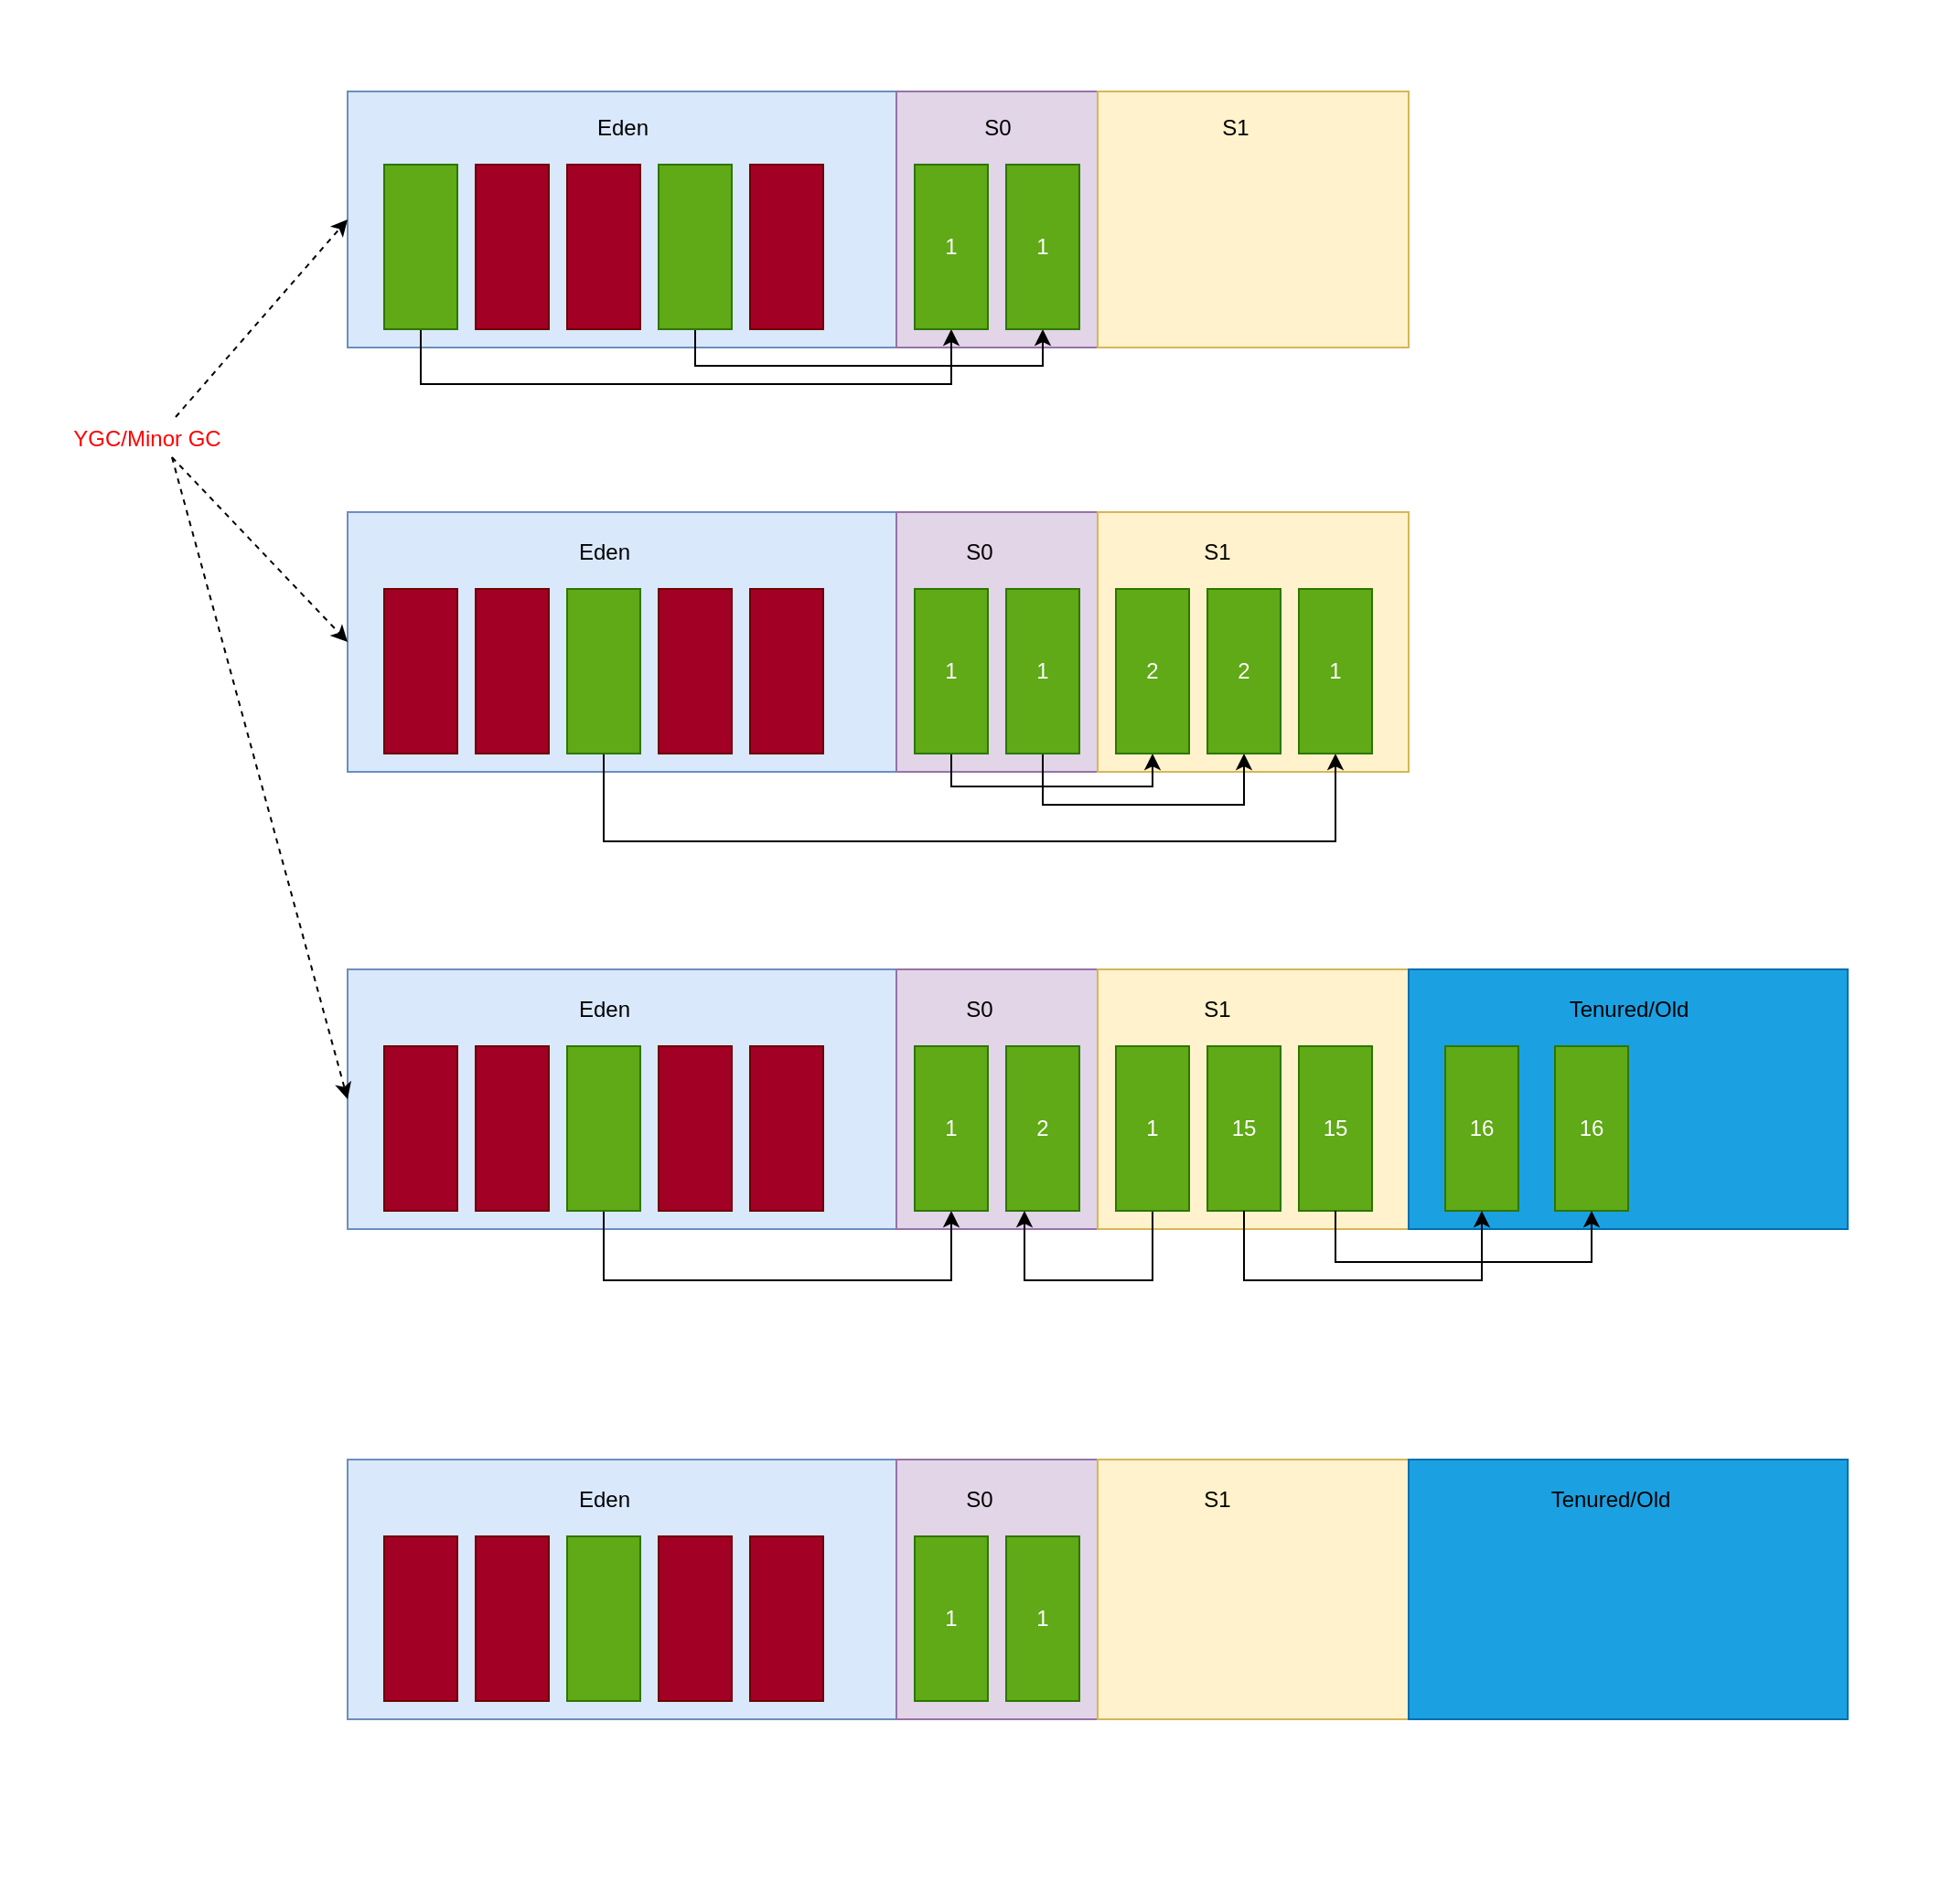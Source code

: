 <svg xmlns="http://www.w3.org/2000/svg" version="1.1" height="1041px" width="1061px" viewBox="-10 -10 1081 1061" content="&lt;mxGraphModel dx=&quot;2054&quot; dy=&quot;1314&quot; grid=&quot;1&quot; gridSize=&quot;10&quot; guides=&quot;1&quot; tooltips=&quot;1&quot; connect=&quot;1&quot; arrows=&quot;1&quot; fold=&quot;1&quot; page=&quot;0&quot; pageScale=&quot;1&quot; pageWidth=&quot;827&quot; pageHeight=&quot;1169&quot; math=&quot;0&quot; shadow=&quot;0&quot;&gt;&lt;root&gt;&lt;mxCell id=&quot;0&quot;/&gt;&lt;mxCell id=&quot;1&quot; parent=&quot;0&quot;/&gt;&lt;mxCell id=&quot;194&quot; value=&quot;&quot; style=&quot;whiteSpace=wrap;html=1;strokeColor=none;&quot; parent=&quot;1&quot; vertex=&quot;1&quot;&gt;&lt;mxGeometry x=&quot;-720&quot; y=&quot;-220&quot; width=&quot;1060&quot; height=&quot;1040&quot; as=&quot;geometry&quot;/&gt;&lt;/mxCell&gt;&lt;mxCell id=&quot;228&quot; value=&quot;&quot; style=&quot;rounded=0;whiteSpace=wrap;html=1;fillColor=#dae8fc;strokeColor=#6c8ebf;&quot; parent=&quot;1&quot; vertex=&quot;1&quot;&gt;&lt;mxGeometry x=&quot;-530&quot; y=&quot;-170&quot; width=&quot;300&quot; height=&quot;140&quot; as=&quot;geometry&quot;/&gt;&lt;/mxCell&gt;&lt;mxCell id=&quot;229&quot; value=&quot;&quot; style=&quot;rounded=0;whiteSpace=wrap;html=1;fillColor=#e1d5e7;strokeColor=#9673a6;&quot; parent=&quot;1&quot; vertex=&quot;1&quot;&gt;&lt;mxGeometry x=&quot;-230&quot; y=&quot;-170&quot; width=&quot;110&quot; height=&quot;140&quot; as=&quot;geometry&quot;/&gt;&lt;/mxCell&gt;&lt;mxCell id=&quot;230&quot; value=&quot;&quot; style=&quot;rounded=0;whiteSpace=wrap;html=1;fillColor=#fff2cc;strokeColor=#d6b656;&quot; parent=&quot;1&quot; vertex=&quot;1&quot;&gt;&lt;mxGeometry x=&quot;-120&quot; y=&quot;-170&quot; width=&quot;170&quot; height=&quot;140&quot; as=&quot;geometry&quot;/&gt;&lt;/mxCell&gt;&lt;mxCell id=&quot;248&quot; value=&quot;&quot; style=&quot;rounded=0;whiteSpace=wrap;html=1;fillColor=#dae8fc;strokeColor=#6c8ebf;&quot; parent=&quot;1&quot; vertex=&quot;1&quot;&gt;&lt;mxGeometry x=&quot;-530&quot; y=&quot;60&quot; width=&quot;300&quot; height=&quot;142&quot; as=&quot;geometry&quot;/&gt;&lt;/mxCell&gt;&lt;mxCell id=&quot;251&quot; value=&quot;&quot; style=&quot;rounded=0;whiteSpace=wrap;html=1;fillColor=#e1d5e7;strokeColor=#9673a6;&quot; parent=&quot;1&quot; vertex=&quot;1&quot;&gt;&lt;mxGeometry x=&quot;-230&quot; y=&quot;60&quot; width=&quot;110&quot; height=&quot;142&quot; as=&quot;geometry&quot;/&gt;&lt;/mxCell&gt;&lt;mxCell id=&quot;252&quot; value=&quot;&quot; style=&quot;rounded=0;whiteSpace=wrap;html=1;fillColor=#fff2cc;strokeColor=#d6b656;&quot; parent=&quot;1&quot; vertex=&quot;1&quot;&gt;&lt;mxGeometry x=&quot;-120&quot; y=&quot;60&quot; width=&quot;170&quot; height=&quot;142&quot; as=&quot;geometry&quot;/&gt;&lt;/mxCell&gt;&lt;mxCell id=&quot;283&quot; style=&quot;edgeStyle=none;html=1;exitX=0.5;exitY=1;exitDx=0;exitDy=0;entryX=0.5;entryY=1;entryDx=0;entryDy=0;endArrow=classic;endFill=1;rounded=0;&quot; parent=&quot;1&quot; source=&quot;275&quot; target=&quot;281&quot; edge=&quot;1&quot;&gt;&lt;mxGeometry relative=&quot;1&quot; as=&quot;geometry&quot;&gt;&lt;Array as=&quot;points&quot;&gt;&lt;mxPoint x=&quot;-490&quot; y=&quot;-10&quot;/&gt;&lt;mxPoint x=&quot;-350&quot; y=&quot;-10&quot;/&gt;&lt;mxPoint x=&quot;-200&quot; y=&quot;-10&quot;/&gt;&lt;/Array&gt;&lt;/mxGeometry&gt;&lt;/mxCell&gt;&lt;mxCell id=&quot;275&quot; value=&quot;&quot; style=&quot;rounded=0;whiteSpace=wrap;html=1;fillColor=#60a917;strokeColor=#2D7600;fontColor=#ffffff;&quot; parent=&quot;1&quot; vertex=&quot;1&quot;&gt;&lt;mxGeometry x=&quot;-510&quot; y=&quot;-130&quot; width=&quot;40&quot; height=&quot;90&quot; as=&quot;geometry&quot;/&gt;&lt;/mxCell&gt;&lt;mxCell id=&quot;276&quot; value=&quot;&quot; style=&quot;rounded=0;whiteSpace=wrap;html=1;fillColor=#a20025;strokeColor=#6F0000;fontColor=#ffffff;&quot; parent=&quot;1&quot; vertex=&quot;1&quot;&gt;&lt;mxGeometry x=&quot;-460&quot; y=&quot;-130&quot; width=&quot;40&quot; height=&quot;90&quot; as=&quot;geometry&quot;/&gt;&lt;/mxCell&gt;&lt;mxCell id=&quot;277&quot; value=&quot;&quot; style=&quot;rounded=0;whiteSpace=wrap;html=1;fillColor=#a20025;strokeColor=#6F0000;fontColor=#ffffff;&quot; parent=&quot;1&quot; vertex=&quot;1&quot;&gt;&lt;mxGeometry x=&quot;-410&quot; y=&quot;-130&quot; width=&quot;40&quot; height=&quot;90&quot; as=&quot;geometry&quot;/&gt;&lt;/mxCell&gt;&lt;mxCell id=&quot;284&quot; style=&quot;edgeStyle=none;rounded=0;html=1;exitX=0.5;exitY=1;exitDx=0;exitDy=0;entryX=0.5;entryY=1;entryDx=0;entryDy=0;endArrow=classic;endFill=1;&quot; parent=&quot;1&quot; source=&quot;278&quot; target=&quot;282&quot; edge=&quot;1&quot;&gt;&lt;mxGeometry relative=&quot;1&quot; as=&quot;geometry&quot;&gt;&lt;Array as=&quot;points&quot;&gt;&lt;mxPoint x=&quot;-340&quot; y=&quot;-20&quot;/&gt;&lt;mxPoint x=&quot;-250&quot; y=&quot;-20&quot;/&gt;&lt;mxPoint x=&quot;-150&quot; y=&quot;-20&quot;/&gt;&lt;/Array&gt;&lt;/mxGeometry&gt;&lt;/mxCell&gt;&lt;mxCell id=&quot;278&quot; value=&quot;&quot; style=&quot;rounded=0;whiteSpace=wrap;html=1;fillColor=#60a917;strokeColor=#2D7600;fontColor=#ffffff;&quot; parent=&quot;1&quot; vertex=&quot;1&quot;&gt;&lt;mxGeometry x=&quot;-360&quot; y=&quot;-130&quot; width=&quot;40&quot; height=&quot;90&quot; as=&quot;geometry&quot;/&gt;&lt;/mxCell&gt;&lt;mxCell id=&quot;279&quot; value=&quot;&quot; style=&quot;rounded=0;whiteSpace=wrap;html=1;fillColor=#a20025;strokeColor=#6F0000;fontColor=#ffffff;&quot; parent=&quot;1&quot; vertex=&quot;1&quot;&gt;&lt;mxGeometry x=&quot;-310&quot; y=&quot;-130&quot; width=&quot;40&quot; height=&quot;90&quot; as=&quot;geometry&quot;/&gt;&lt;/mxCell&gt;&lt;mxCell id=&quot;281&quot; value=&quot;1&quot; style=&quot;rounded=0;whiteSpace=wrap;html=1;fillColor=#60a917;strokeColor=#2D7600;fontColor=#ffffff;&quot; parent=&quot;1&quot; vertex=&quot;1&quot;&gt;&lt;mxGeometry x=&quot;-220&quot; y=&quot;-130&quot; width=&quot;40&quot; height=&quot;90&quot; as=&quot;geometry&quot;/&gt;&lt;/mxCell&gt;&lt;mxCell id=&quot;282&quot; value=&quot;1&quot; style=&quot;rounded=0;whiteSpace=wrap;html=1;fillColor=#60a917;strokeColor=#2D7600;fontColor=#ffffff;&quot; parent=&quot;1&quot; vertex=&quot;1&quot;&gt;&lt;mxGeometry x=&quot;-170&quot; y=&quot;-130&quot; width=&quot;40&quot; height=&quot;90&quot; as=&quot;geometry&quot;/&gt;&lt;/mxCell&gt;&lt;mxCell id=&quot;286&quot; value=&quot;&quot; style=&quot;rounded=0;whiteSpace=wrap;html=1;fillColor=#a20025;strokeColor=#6F0000;fontColor=#ffffff;&quot; vertex=&quot;1&quot; parent=&quot;1&quot;&gt;&lt;mxGeometry x=&quot;-510&quot; y=&quot;102&quot; width=&quot;40&quot; height=&quot;90&quot; as=&quot;geometry&quot;/&gt;&lt;/mxCell&gt;&lt;mxCell id=&quot;287&quot; value=&quot;&quot; style=&quot;rounded=0;whiteSpace=wrap;html=1;fillColor=#a20025;strokeColor=#6F0000;fontColor=#ffffff;&quot; vertex=&quot;1&quot; parent=&quot;1&quot;&gt;&lt;mxGeometry x=&quot;-460&quot; y=&quot;102&quot; width=&quot;40&quot; height=&quot;90&quot; as=&quot;geometry&quot;/&gt;&lt;/mxCell&gt;&lt;mxCell id=&quot;329&quot; style=&quot;edgeStyle=none;html=1;exitX=0.5;exitY=1;exitDx=0;exitDy=0;entryX=0.5;entryY=1;entryDx=0;entryDy=0;rounded=0;&quot; edge=&quot;1&quot; parent=&quot;1&quot; source=&quot;288&quot; target=&quot;327&quot;&gt;&lt;mxGeometry relative=&quot;1&quot; as=&quot;geometry&quot;&gt;&lt;Array as=&quot;points&quot;&gt;&lt;mxPoint x=&quot;-390&quot; y=&quot;240&quot;/&gt;&lt;mxPoint x=&quot;-190&quot; y=&quot;240&quot;/&gt;&lt;mxPoint x=&quot;10&quot; y=&quot;240&quot;/&gt;&lt;/Array&gt;&lt;/mxGeometry&gt;&lt;/mxCell&gt;&lt;mxCell id=&quot;288&quot; value=&quot;&quot; style=&quot;rounded=0;whiteSpace=wrap;html=1;fillColor=#60a917;strokeColor=#2D7600;fontColor=#ffffff;&quot; vertex=&quot;1&quot; parent=&quot;1&quot;&gt;&lt;mxGeometry x=&quot;-410&quot; y=&quot;102&quot; width=&quot;40&quot; height=&quot;90&quot; as=&quot;geometry&quot;/&gt;&lt;/mxCell&gt;&lt;mxCell id=&quot;289&quot; value=&quot;&quot; style=&quot;rounded=0;whiteSpace=wrap;html=1;fillColor=#a20025;strokeColor=#6F0000;fontColor=#ffffff;&quot; vertex=&quot;1&quot; parent=&quot;1&quot;&gt;&lt;mxGeometry x=&quot;-360&quot; y=&quot;102&quot; width=&quot;40&quot; height=&quot;90&quot; as=&quot;geometry&quot;/&gt;&lt;/mxCell&gt;&lt;mxCell id=&quot;290&quot; value=&quot;&quot; style=&quot;rounded=0;whiteSpace=wrap;html=1;fillColor=#a20025;strokeColor=#6F0000;fontColor=#ffffff;&quot; vertex=&quot;1&quot; parent=&quot;1&quot;&gt;&lt;mxGeometry x=&quot;-310&quot; y=&quot;102&quot; width=&quot;40&quot; height=&quot;90&quot; as=&quot;geometry&quot;/&gt;&lt;/mxCell&gt;&lt;mxCell id=&quot;330&quot; style=&quot;edgeStyle=none;rounded=0;html=1;exitX=0.5;exitY=1;exitDx=0;exitDy=0;entryX=0.5;entryY=1;entryDx=0;entryDy=0;&quot; edge=&quot;1&quot; parent=&quot;1&quot; source=&quot;291&quot; target=&quot;325&quot;&gt;&lt;mxGeometry relative=&quot;1&quot; as=&quot;geometry&quot;&gt;&lt;Array as=&quot;points&quot;&gt;&lt;mxPoint x=&quot;-200&quot; y=&quot;210&quot;/&gt;&lt;mxPoint x=&quot;-140&quot; y=&quot;210&quot;/&gt;&lt;mxPoint x=&quot;-90&quot; y=&quot;210&quot;/&gt;&lt;/Array&gt;&lt;/mxGeometry&gt;&lt;/mxCell&gt;&lt;mxCell id=&quot;291&quot; value=&quot;1&quot; style=&quot;rounded=0;whiteSpace=wrap;html=1;fillColor=#60a917;strokeColor=#2D7600;fontColor=#ffffff;&quot; vertex=&quot;1&quot; parent=&quot;1&quot;&gt;&lt;mxGeometry x=&quot;-220&quot; y=&quot;102&quot; width=&quot;40&quot; height=&quot;90&quot; as=&quot;geometry&quot;/&gt;&lt;/mxCell&gt;&lt;mxCell id=&quot;331&quot; style=&quot;edgeStyle=none;rounded=0;html=1;exitX=0.5;exitY=1;exitDx=0;exitDy=0;entryX=0.5;entryY=1;entryDx=0;entryDy=0;&quot; edge=&quot;1&quot; parent=&quot;1&quot; source=&quot;292&quot; target=&quot;326&quot;&gt;&lt;mxGeometry relative=&quot;1&quot; as=&quot;geometry&quot;&gt;&lt;Array as=&quot;points&quot;&gt;&lt;mxPoint x=&quot;-150&quot; y=&quot;220&quot;/&gt;&lt;mxPoint x=&quot;-90&quot; y=&quot;220&quot;/&gt;&lt;mxPoint x=&quot;-40&quot; y=&quot;220&quot;/&gt;&lt;/Array&gt;&lt;/mxGeometry&gt;&lt;/mxCell&gt;&lt;mxCell id=&quot;292&quot; value=&quot;1&quot; style=&quot;rounded=0;whiteSpace=wrap;html=1;fillColor=#60a917;strokeColor=#2D7600;fontColor=#ffffff;&quot; vertex=&quot;1&quot; parent=&quot;1&quot;&gt;&lt;mxGeometry x=&quot;-170&quot; y=&quot;102&quot; width=&quot;40&quot; height=&quot;90&quot; as=&quot;geometry&quot;/&gt;&lt;/mxCell&gt;&lt;mxCell id=&quot;293&quot; value=&quot;Eden&quot; style=&quot;text;html=1;align=center;verticalAlign=middle;resizable=0;points=[];autosize=1;strokeColor=none;&quot; vertex=&quot;1&quot; parent=&quot;1&quot;&gt;&lt;mxGeometry x=&quot;-400&quot; y=&quot;-160&quot; width=&quot;40&quot; height=&quot;20&quot; as=&quot;geometry&quot;/&gt;&lt;/mxCell&gt;&lt;mxCell id=&quot;294&quot; value=&quot;S0&quot; style=&quot;text;html=1;align=center;verticalAlign=middle;resizable=0;points=[];autosize=1;strokeColor=none;&quot; vertex=&quot;1&quot; parent=&quot;1&quot;&gt;&lt;mxGeometry x=&quot;-190&quot; y=&quot;-160&quot; width=&quot;30&quot; height=&quot;20&quot; as=&quot;geometry&quot;/&gt;&lt;/mxCell&gt;&lt;mxCell id=&quot;295&quot; value=&quot;S1&quot; style=&quot;text;html=1;align=center;verticalAlign=middle;resizable=0;points=[];autosize=1;strokeColor=none;&quot; vertex=&quot;1&quot; parent=&quot;1&quot;&gt;&lt;mxGeometry x=&quot;-60&quot; y=&quot;-160&quot; width=&quot;30&quot; height=&quot;20&quot; as=&quot;geometry&quot;/&gt;&lt;/mxCell&gt;&lt;mxCell id=&quot;296&quot; value=&quot;Eden&quot; style=&quot;text;html=1;align=center;verticalAlign=middle;resizable=0;points=[];autosize=1;strokeColor=none;&quot; vertex=&quot;1&quot; parent=&quot;1&quot;&gt;&lt;mxGeometry x=&quot;-410&quot; y=&quot;72&quot; width=&quot;40&quot; height=&quot;20&quot; as=&quot;geometry&quot;/&gt;&lt;/mxCell&gt;&lt;mxCell id=&quot;297&quot; value=&quot;S0&quot; style=&quot;text;html=1;align=center;verticalAlign=middle;resizable=0;points=[];autosize=1;strokeColor=none;&quot; vertex=&quot;1&quot; parent=&quot;1&quot;&gt;&lt;mxGeometry x=&quot;-200&quot; y=&quot;72&quot; width=&quot;30&quot; height=&quot;20&quot; as=&quot;geometry&quot;/&gt;&lt;/mxCell&gt;&lt;mxCell id=&quot;298&quot; value=&quot;S1&quot; style=&quot;text;html=1;align=center;verticalAlign=middle;resizable=0;points=[];autosize=1;strokeColor=none;&quot; vertex=&quot;1&quot; parent=&quot;1&quot;&gt;&lt;mxGeometry x=&quot;-70&quot; y=&quot;72&quot; width=&quot;30&quot; height=&quot;20&quot; as=&quot;geometry&quot;/&gt;&lt;/mxCell&gt;&lt;mxCell id=&quot;299&quot; value=&quot;&quot; style=&quot;rounded=0;whiteSpace=wrap;html=1;fillColor=#dae8fc;strokeColor=#6c8ebf;&quot; vertex=&quot;1&quot; parent=&quot;1&quot;&gt;&lt;mxGeometry x=&quot;-530&quot; y=&quot;310&quot; width=&quot;300&quot; height=&quot;142&quot; as=&quot;geometry&quot;/&gt;&lt;/mxCell&gt;&lt;mxCell id=&quot;300&quot; value=&quot;&quot; style=&quot;rounded=0;whiteSpace=wrap;html=1;fillColor=#e1d5e7;strokeColor=#9673a6;&quot; vertex=&quot;1&quot; parent=&quot;1&quot;&gt;&lt;mxGeometry x=&quot;-230&quot; y=&quot;310&quot; width=&quot;110&quot; height=&quot;142&quot; as=&quot;geometry&quot;/&gt;&lt;/mxCell&gt;&lt;mxCell id=&quot;301&quot; value=&quot;&quot; style=&quot;rounded=0;whiteSpace=wrap;html=1;fillColor=#fff2cc;strokeColor=#d6b656;&quot; vertex=&quot;1&quot; parent=&quot;1&quot;&gt;&lt;mxGeometry x=&quot;-120&quot; y=&quot;310&quot; width=&quot;170&quot; height=&quot;142&quot; as=&quot;geometry&quot;/&gt;&lt;/mxCell&gt;&lt;mxCell id=&quot;302&quot; value=&quot;&quot; style=&quot;rounded=0;whiteSpace=wrap;html=1;fillColor=#a20025;strokeColor=#6F0000;fontColor=#ffffff;&quot; vertex=&quot;1&quot; parent=&quot;1&quot;&gt;&lt;mxGeometry x=&quot;-510&quot; y=&quot;352&quot; width=&quot;40&quot; height=&quot;90&quot; as=&quot;geometry&quot;/&gt;&lt;/mxCell&gt;&lt;mxCell id=&quot;303&quot; value=&quot;&quot; style=&quot;rounded=0;whiteSpace=wrap;html=1;fillColor=#a20025;strokeColor=#6F0000;fontColor=#ffffff;&quot; vertex=&quot;1&quot; parent=&quot;1&quot;&gt;&lt;mxGeometry x=&quot;-460&quot; y=&quot;352&quot; width=&quot;40&quot; height=&quot;90&quot; as=&quot;geometry&quot;/&gt;&lt;/mxCell&gt;&lt;mxCell id=&quot;342&quot; style=&quot;edgeStyle=none;rounded=0;html=1;exitX=0.5;exitY=1;exitDx=0;exitDy=0;entryX=0.5;entryY=1;entryDx=0;entryDy=0;strokeColor=#000000;&quot; edge=&quot;1&quot; parent=&quot;1&quot; source=&quot;304&quot; target=&quot;307&quot;&gt;&lt;mxGeometry relative=&quot;1&quot; as=&quot;geometry&quot;&gt;&lt;Array as=&quot;points&quot;&gt;&lt;mxPoint x=&quot;-390&quot; y=&quot;480&quot;/&gt;&lt;mxPoint x=&quot;-300&quot; y=&quot;480&quot;/&gt;&lt;mxPoint x=&quot;-200&quot; y=&quot;480&quot;/&gt;&lt;/Array&gt;&lt;/mxGeometry&gt;&lt;/mxCell&gt;&lt;mxCell id=&quot;304&quot; value=&quot;&quot; style=&quot;rounded=0;whiteSpace=wrap;html=1;fillColor=#60a917;strokeColor=#2D7600;fontColor=#ffffff;&quot; vertex=&quot;1&quot; parent=&quot;1&quot;&gt;&lt;mxGeometry x=&quot;-410&quot; y=&quot;352&quot; width=&quot;40&quot; height=&quot;90&quot; as=&quot;geometry&quot;/&gt;&lt;/mxCell&gt;&lt;mxCell id=&quot;305&quot; value=&quot;&quot; style=&quot;rounded=0;whiteSpace=wrap;html=1;fillColor=#a20025;strokeColor=#6F0000;fontColor=#ffffff;&quot; vertex=&quot;1&quot; parent=&quot;1&quot;&gt;&lt;mxGeometry x=&quot;-360&quot; y=&quot;352&quot; width=&quot;40&quot; height=&quot;90&quot; as=&quot;geometry&quot;/&gt;&lt;/mxCell&gt;&lt;mxCell id=&quot;306&quot; value=&quot;&quot; style=&quot;rounded=0;whiteSpace=wrap;html=1;fillColor=#a20025;strokeColor=#6F0000;fontColor=#ffffff;&quot; vertex=&quot;1&quot; parent=&quot;1&quot;&gt;&lt;mxGeometry x=&quot;-310&quot; y=&quot;352&quot; width=&quot;40&quot; height=&quot;90&quot; as=&quot;geometry&quot;/&gt;&lt;/mxCell&gt;&lt;mxCell id=&quot;307&quot; value=&quot;1&quot; style=&quot;rounded=0;whiteSpace=wrap;html=1;fillColor=#60a917;strokeColor=#2D7600;fontColor=#ffffff;&quot; vertex=&quot;1&quot; parent=&quot;1&quot;&gt;&lt;mxGeometry x=&quot;-220&quot; y=&quot;352&quot; width=&quot;40&quot; height=&quot;90&quot; as=&quot;geometry&quot;/&gt;&lt;/mxCell&gt;&lt;mxCell id=&quot;308&quot; value=&quot;2&quot; style=&quot;rounded=0;whiteSpace=wrap;html=1;fillColor=#60a917;strokeColor=#2D7600;fontColor=#ffffff;&quot; vertex=&quot;1&quot; parent=&quot;1&quot;&gt;&lt;mxGeometry x=&quot;-170&quot; y=&quot;352&quot; width=&quot;40&quot; height=&quot;90&quot; as=&quot;geometry&quot;/&gt;&lt;/mxCell&gt;&lt;mxCell id=&quot;309&quot; value=&quot;Eden&quot; style=&quot;text;html=1;align=center;verticalAlign=middle;resizable=0;points=[];autosize=1;strokeColor=none;&quot; vertex=&quot;1&quot; parent=&quot;1&quot;&gt;&lt;mxGeometry x=&quot;-410&quot; y=&quot;322&quot; width=&quot;40&quot; height=&quot;20&quot; as=&quot;geometry&quot;/&gt;&lt;/mxCell&gt;&lt;mxCell id=&quot;310&quot; value=&quot;S0&quot; style=&quot;text;html=1;align=center;verticalAlign=middle;resizable=0;points=[];autosize=1;strokeColor=none;&quot; vertex=&quot;1&quot; parent=&quot;1&quot;&gt;&lt;mxGeometry x=&quot;-200&quot; y=&quot;322&quot; width=&quot;30&quot; height=&quot;20&quot; as=&quot;geometry&quot;/&gt;&lt;/mxCell&gt;&lt;mxCell id=&quot;311&quot; value=&quot;S1&quot; style=&quot;text;html=1;align=center;verticalAlign=middle;resizable=0;points=[];autosize=1;strokeColor=none;&quot; vertex=&quot;1&quot; parent=&quot;1&quot;&gt;&lt;mxGeometry x=&quot;-70&quot; y=&quot;322&quot; width=&quot;30&quot; height=&quot;20&quot; as=&quot;geometry&quot;/&gt;&lt;/mxCell&gt;&lt;mxCell id=&quot;312&quot; value=&quot;&quot; style=&quot;rounded=0;whiteSpace=wrap;html=1;fillColor=#dae8fc;strokeColor=#6c8ebf;&quot; vertex=&quot;1&quot; parent=&quot;1&quot;&gt;&lt;mxGeometry x=&quot;-530&quot; y=&quot;578&quot; width=&quot;300&quot; height=&quot;142&quot; as=&quot;geometry&quot;/&gt;&lt;/mxCell&gt;&lt;mxCell id=&quot;313&quot; value=&quot;&quot; style=&quot;rounded=0;whiteSpace=wrap;html=1;fillColor=#e1d5e7;strokeColor=#9673a6;&quot; vertex=&quot;1&quot; parent=&quot;1&quot;&gt;&lt;mxGeometry x=&quot;-230&quot; y=&quot;578&quot; width=&quot;110&quot; height=&quot;142&quot; as=&quot;geometry&quot;/&gt;&lt;/mxCell&gt;&lt;mxCell id=&quot;314&quot; value=&quot;&quot; style=&quot;rounded=0;whiteSpace=wrap;html=1;fillColor=#fff2cc;strokeColor=#d6b656;&quot; vertex=&quot;1&quot; parent=&quot;1&quot;&gt;&lt;mxGeometry x=&quot;-120&quot; y=&quot;578&quot; width=&quot;170&quot; height=&quot;142&quot; as=&quot;geometry&quot;/&gt;&lt;/mxCell&gt;&lt;mxCell id=&quot;315&quot; value=&quot;&quot; style=&quot;rounded=0;whiteSpace=wrap;html=1;fillColor=#a20025;strokeColor=#6F0000;fontColor=#ffffff;&quot; vertex=&quot;1&quot; parent=&quot;1&quot;&gt;&lt;mxGeometry x=&quot;-510&quot; y=&quot;620&quot; width=&quot;40&quot; height=&quot;90&quot; as=&quot;geometry&quot;/&gt;&lt;/mxCell&gt;&lt;mxCell id=&quot;316&quot; value=&quot;&quot; style=&quot;rounded=0;whiteSpace=wrap;html=1;fillColor=#a20025;strokeColor=#6F0000;fontColor=#ffffff;&quot; vertex=&quot;1&quot; parent=&quot;1&quot;&gt;&lt;mxGeometry x=&quot;-460&quot; y=&quot;620&quot; width=&quot;40&quot; height=&quot;90&quot; as=&quot;geometry&quot;/&gt;&lt;/mxCell&gt;&lt;mxCell id=&quot;317&quot; value=&quot;&quot; style=&quot;rounded=0;whiteSpace=wrap;html=1;fillColor=#60a917;strokeColor=#2D7600;fontColor=#ffffff;&quot; vertex=&quot;1&quot; parent=&quot;1&quot;&gt;&lt;mxGeometry x=&quot;-410&quot; y=&quot;620&quot; width=&quot;40&quot; height=&quot;90&quot; as=&quot;geometry&quot;/&gt;&lt;/mxCell&gt;&lt;mxCell id=&quot;318&quot; value=&quot;&quot; style=&quot;rounded=0;whiteSpace=wrap;html=1;fillColor=#a20025;strokeColor=#6F0000;fontColor=#ffffff;&quot; vertex=&quot;1&quot; parent=&quot;1&quot;&gt;&lt;mxGeometry x=&quot;-360&quot; y=&quot;620&quot; width=&quot;40&quot; height=&quot;90&quot; as=&quot;geometry&quot;/&gt;&lt;/mxCell&gt;&lt;mxCell id=&quot;319&quot; value=&quot;&quot; style=&quot;rounded=0;whiteSpace=wrap;html=1;fillColor=#a20025;strokeColor=#6F0000;fontColor=#ffffff;&quot; vertex=&quot;1&quot; parent=&quot;1&quot;&gt;&lt;mxGeometry x=&quot;-310&quot; y=&quot;620&quot; width=&quot;40&quot; height=&quot;90&quot; as=&quot;geometry&quot;/&gt;&lt;/mxCell&gt;&lt;mxCell id=&quot;320&quot; value=&quot;1&quot; style=&quot;rounded=0;whiteSpace=wrap;html=1;fillColor=#60a917;strokeColor=#2D7600;fontColor=#ffffff;&quot; vertex=&quot;1&quot; parent=&quot;1&quot;&gt;&lt;mxGeometry x=&quot;-220&quot; y=&quot;620&quot; width=&quot;40&quot; height=&quot;90&quot; as=&quot;geometry&quot;/&gt;&lt;/mxCell&gt;&lt;mxCell id=&quot;321&quot; value=&quot;1&quot; style=&quot;rounded=0;whiteSpace=wrap;html=1;fillColor=#60a917;strokeColor=#2D7600;fontColor=#ffffff;&quot; vertex=&quot;1&quot; parent=&quot;1&quot;&gt;&lt;mxGeometry x=&quot;-170&quot; y=&quot;620&quot; width=&quot;40&quot; height=&quot;90&quot; as=&quot;geometry&quot;/&gt;&lt;/mxCell&gt;&lt;mxCell id=&quot;322&quot; value=&quot;Eden&quot; style=&quot;text;html=1;align=center;verticalAlign=middle;resizable=0;points=[];autosize=1;strokeColor=none;&quot; vertex=&quot;1&quot; parent=&quot;1&quot;&gt;&lt;mxGeometry x=&quot;-410&quot; y=&quot;590&quot; width=&quot;40&quot; height=&quot;20&quot; as=&quot;geometry&quot;/&gt;&lt;/mxCell&gt;&lt;mxCell id=&quot;323&quot; value=&quot;S0&quot; style=&quot;text;html=1;align=center;verticalAlign=middle;resizable=0;points=[];autosize=1;strokeColor=none;&quot; vertex=&quot;1&quot; parent=&quot;1&quot;&gt;&lt;mxGeometry x=&quot;-200&quot; y=&quot;590&quot; width=&quot;30&quot; height=&quot;20&quot; as=&quot;geometry&quot;/&gt;&lt;/mxCell&gt;&lt;mxCell id=&quot;324&quot; value=&quot;S1&quot; style=&quot;text;html=1;align=center;verticalAlign=middle;resizable=0;points=[];autosize=1;strokeColor=none;&quot; vertex=&quot;1&quot; parent=&quot;1&quot;&gt;&lt;mxGeometry x=&quot;-70&quot; y=&quot;590&quot; width=&quot;30&quot; height=&quot;20&quot; as=&quot;geometry&quot;/&gt;&lt;/mxCell&gt;&lt;mxCell id=&quot;325&quot; value=&quot;2&quot; style=&quot;rounded=0;whiteSpace=wrap;html=1;fillColor=#60a917;strokeColor=#2D7600;fontColor=#ffffff;&quot; vertex=&quot;1&quot; parent=&quot;1&quot;&gt;&lt;mxGeometry x=&quot;-110&quot; y=&quot;102&quot; width=&quot;40&quot; height=&quot;90&quot; as=&quot;geometry&quot;/&gt;&lt;/mxCell&gt;&lt;mxCell id=&quot;326&quot; value=&quot;2&quot; style=&quot;rounded=0;whiteSpace=wrap;html=1;fillColor=#60a917;strokeColor=#2D7600;fontColor=#ffffff;&quot; vertex=&quot;1&quot; parent=&quot;1&quot;&gt;&lt;mxGeometry x=&quot;-60&quot; y=&quot;102&quot; width=&quot;40&quot; height=&quot;90&quot; as=&quot;geometry&quot;/&gt;&lt;/mxCell&gt;&lt;mxCell id=&quot;327&quot; value=&quot;1&quot; style=&quot;rounded=0;whiteSpace=wrap;html=1;fillColor=#60a917;strokeColor=#2D7600;fontColor=#ffffff;&quot; vertex=&quot;1&quot; parent=&quot;1&quot;&gt;&lt;mxGeometry x=&quot;-10&quot; y=&quot;102&quot; width=&quot;40&quot; height=&quot;90&quot; as=&quot;geometry&quot;/&gt;&lt;/mxCell&gt;&lt;mxCell id=&quot;328&quot; value=&quot;&quot; style=&quot;rounded=0;whiteSpace=wrap;html=1;fillColor=#1ba1e2;strokeColor=#006EAF;fontColor=#ffffff;&quot; vertex=&quot;1&quot; parent=&quot;1&quot;&gt;&lt;mxGeometry x=&quot;50&quot; y=&quot;578&quot; width=&quot;240&quot; height=&quot;142&quot; as=&quot;geometry&quot;/&gt;&lt;/mxCell&gt;&lt;mxCell id=&quot;332&quot; value=&quot;&amp;lt;font color=&amp;quot;#ff0000&amp;quot;&amp;gt;YGC/Minor GC&amp;lt;/font&amp;gt;&quot; style=&quot;text;html=1;align=center;verticalAlign=middle;resizable=0;points=[];autosize=1;strokeColor=none;&quot; vertex=&quot;1&quot; parent=&quot;1&quot;&gt;&lt;mxGeometry x=&quot;-690&quot; y=&quot;10&quot; width=&quot;100&quot; height=&quot;20&quot; as=&quot;geometry&quot;/&gt;&lt;/mxCell&gt;&lt;mxCell id=&quot;333&quot; value=&quot;&quot; style=&quot;endArrow=classic;html=1;entryX=0;entryY=0.5;entryDx=0;entryDy=0;exitX=0.66;exitY=-0.1;exitDx=0;exitDy=0;exitPerimeter=0;dashed=1;&quot; edge=&quot;1&quot; parent=&quot;1&quot; source=&quot;332&quot; target=&quot;228&quot;&gt;&lt;mxGeometry width=&quot;50&quot; height=&quot;50&quot; relative=&quot;1&quot; as=&quot;geometry&quot;&gt;&lt;mxPoint x=&quot;-630&quot; as=&quot;sourcePoint&quot;/&gt;&lt;mxPoint x=&quot;-580&quot; y=&quot;-50&quot; as=&quot;targetPoint&quot;/&gt;&lt;/mxGeometry&gt;&lt;/mxCell&gt;&lt;mxCell id=&quot;334&quot; value=&quot;&quot; style=&quot;endArrow=classic;html=1;entryX=0;entryY=0.5;entryDx=0;entryDy=0;exitX=0.64;exitY=1;exitDx=0;exitDy=0;exitPerimeter=0;dashed=1;&quot; edge=&quot;1&quot; parent=&quot;1&quot; source=&quot;332&quot; target=&quot;248&quot;&gt;&lt;mxGeometry width=&quot;50&quot; height=&quot;50&quot; relative=&quot;1&quot; as=&quot;geometry&quot;&gt;&lt;mxPoint x=&quot;-620&quot; y=&quot;10&quot; as=&quot;sourcePoint&quot;/&gt;&lt;mxPoint x=&quot;-520&quot; y=&quot;-90&quot; as=&quot;targetPoint&quot;/&gt;&lt;/mxGeometry&gt;&lt;/mxCell&gt;&lt;mxCell id=&quot;343&quot; style=&quot;edgeStyle=none;rounded=0;html=1;exitX=0.5;exitY=1;exitDx=0;exitDy=0;entryX=0.25;entryY=1;entryDx=0;entryDy=0;strokeColor=#000000;&quot; edge=&quot;1&quot; parent=&quot;1&quot; source=&quot;335&quot; target=&quot;308&quot;&gt;&lt;mxGeometry relative=&quot;1&quot; as=&quot;geometry&quot;&gt;&lt;Array as=&quot;points&quot;&gt;&lt;mxPoint x=&quot;-90&quot; y=&quot;480&quot;/&gt;&lt;mxPoint x=&quot;-130&quot; y=&quot;480&quot;/&gt;&lt;mxPoint x=&quot;-160&quot; y=&quot;480&quot;/&gt;&lt;/Array&gt;&lt;/mxGeometry&gt;&lt;/mxCell&gt;&lt;mxCell id=&quot;335&quot; value=&quot;1&quot; style=&quot;rounded=0;whiteSpace=wrap;html=1;fillColor=#60a917;strokeColor=#2D7600;fontColor=#ffffff;&quot; vertex=&quot;1&quot; parent=&quot;1&quot;&gt;&lt;mxGeometry x=&quot;-110&quot; y=&quot;352&quot; width=&quot;40&quot; height=&quot;90&quot; as=&quot;geometry&quot;/&gt;&lt;/mxCell&gt;&lt;mxCell id=&quot;336&quot; value=&quot;15&quot; style=&quot;rounded=0;whiteSpace=wrap;html=1;fillColor=#60a917;strokeColor=#2D7600;fontColor=#ffffff;&quot; vertex=&quot;1&quot; parent=&quot;1&quot;&gt;&lt;mxGeometry x=&quot;-60&quot; y=&quot;352&quot; width=&quot;40&quot; height=&quot;90&quot; as=&quot;geometry&quot;/&gt;&lt;/mxCell&gt;&lt;mxCell id=&quot;337&quot; value=&quot;15&quot; style=&quot;rounded=0;whiteSpace=wrap;html=1;fillColor=#60a917;strokeColor=#2D7600;fontColor=#ffffff;&quot; vertex=&quot;1&quot; parent=&quot;1&quot;&gt;&lt;mxGeometry x=&quot;-10&quot; y=&quot;352&quot; width=&quot;40&quot; height=&quot;90&quot; as=&quot;geometry&quot;/&gt;&lt;/mxCell&gt;&lt;mxCell id=&quot;339&quot; value=&quot;&quot; style=&quot;rounded=0;whiteSpace=wrap;html=1;fillColor=#1ba1e2;strokeColor=#006EAF;fontColor=#ffffff;&quot; vertex=&quot;1&quot; parent=&quot;1&quot;&gt;&lt;mxGeometry x=&quot;50&quot; y=&quot;310&quot; width=&quot;240&quot; height=&quot;142&quot; as=&quot;geometry&quot;/&gt;&lt;/mxCell&gt;&lt;mxCell id=&quot;340&quot; value=&quot;16&quot; style=&quot;rounded=0;whiteSpace=wrap;html=1;fillColor=#60a917;strokeColor=#2D7600;fontColor=#ffffff;&quot; vertex=&quot;1&quot; parent=&quot;1&quot;&gt;&lt;mxGeometry x=&quot;70&quot; y=&quot;352&quot; width=&quot;40&quot; height=&quot;90&quot; as=&quot;geometry&quot;/&gt;&lt;/mxCell&gt;&lt;mxCell id=&quot;341&quot; value=&quot;16&quot; style=&quot;rounded=0;whiteSpace=wrap;html=1;fillColor=#60a917;strokeColor=#2D7600;fontColor=#ffffff;&quot; vertex=&quot;1&quot; parent=&quot;1&quot;&gt;&lt;mxGeometry x=&quot;130&quot; y=&quot;352&quot; width=&quot;40&quot; height=&quot;90&quot; as=&quot;geometry&quot;/&gt;&lt;/mxCell&gt;&lt;mxCell id=&quot;344&quot; style=&quot;edgeStyle=none;rounded=0;html=1;exitX=0.5;exitY=1;exitDx=0;exitDy=0;entryX=0.5;entryY=1;entryDx=0;entryDy=0;strokeColor=#000000;&quot; edge=&quot;1&quot; parent=&quot;1&quot; source=&quot;336&quot; target=&quot;340&quot;&gt;&lt;mxGeometry relative=&quot;1&quot; as=&quot;geometry&quot;&gt;&lt;Array as=&quot;points&quot;&gt;&lt;mxPoint x=&quot;-40&quot; y=&quot;480&quot;/&gt;&lt;mxPoint x=&quot;30&quot; y=&quot;480&quot;/&gt;&lt;mxPoint x=&quot;90&quot; y=&quot;480&quot;/&gt;&lt;/Array&gt;&lt;/mxGeometry&gt;&lt;/mxCell&gt;&lt;mxCell id=&quot;345&quot; style=&quot;edgeStyle=none;rounded=0;html=1;exitX=0.5;exitY=1;exitDx=0;exitDy=0;strokeColor=#000000;entryX=0.5;entryY=1;entryDx=0;entryDy=0;&quot; edge=&quot;1&quot; parent=&quot;1&quot; source=&quot;337&quot; target=&quot;341&quot;&gt;&lt;mxGeometry relative=&quot;1&quot; as=&quot;geometry&quot;&gt;&lt;Array as=&quot;points&quot;&gt;&lt;mxPoint x=&quot;10&quot; y=&quot;470&quot;/&gt;&lt;mxPoint x=&quot;80&quot; y=&quot;470&quot;/&gt;&lt;mxPoint x=&quot;150&quot; y=&quot;470&quot;/&gt;&lt;/Array&gt;&lt;/mxGeometry&gt;&lt;/mxCell&gt;&lt;mxCell id=&quot;346&quot; value=&quot;Tenured/Old&quot; style=&quot;text;html=1;align=center;verticalAlign=middle;resizable=0;points=[];autosize=1;strokeColor=none;&quot; vertex=&quot;1&quot; parent=&quot;1&quot;&gt;&lt;mxGeometry x=&quot;130&quot; y=&quot;322&quot; width=&quot;80&quot; height=&quot;20&quot; as=&quot;geometry&quot;/&gt;&lt;/mxCell&gt;&lt;mxCell id=&quot;347&quot; value=&quot;Tenured/Old&quot; style=&quot;text;html=1;align=center;verticalAlign=middle;resizable=0;points=[];autosize=1;strokeColor=none;&quot; vertex=&quot;1&quot; parent=&quot;1&quot;&gt;&lt;mxGeometry x=&quot;120&quot; y=&quot;590&quot; width=&quot;80&quot; height=&quot;20&quot; as=&quot;geometry&quot;/&gt;&lt;/mxCell&gt;&lt;mxCell id=&quot;348&quot; value=&quot;&quot; style=&quot;endArrow=classic;html=1;entryX=0;entryY=0.5;entryDx=0;entryDy=0;exitX=0.64;exitY=1;exitDx=0;exitDy=0;exitPerimeter=0;dashed=1;&quot; edge=&quot;1&quot; parent=&quot;1&quot; source=&quot;332&quot; target=&quot;299&quot;&gt;&lt;mxGeometry width=&quot;50&quot; height=&quot;50&quot; relative=&quot;1&quot; as=&quot;geometry&quot;&gt;&lt;mxPoint x=&quot;-616&quot; y=&quot;40&quot; as=&quot;sourcePoint&quot;/&gt;&lt;mxPoint x=&quot;-520&quot; y=&quot;141&quot; as=&quot;targetPoint&quot;/&gt;&lt;/mxGeometry&gt;&lt;/mxCell&gt;&lt;/root&gt;&lt;/mxGraphModel&gt;"><style type="text/css"></style><rect x="0.5" y="0.5" width="1060" height="1040" fill="#ffffff" stroke="none" pointer-events="none"/><rect x="190.5" y="50.5" width="300" height="140" fill="#dae8fc" stroke="#6c8ebf" pointer-events="none"/><rect x="490.5" y="50.5" width="110" height="140" fill="#e1d5e7" stroke="#9673a6" pointer-events="none"/><rect x="600.5" y="50.5" width="170" height="140" fill="#fff2cc" stroke="#d6b656" pointer-events="none"/><rect x="190.5" y="280.5" width="300" height="142" fill="#dae8fc" stroke="#6c8ebf" pointer-events="none"/><rect x="490.5" y="280.5" width="110" height="142" fill="#e1d5e7" stroke="#9673a6" pointer-events="none"/><rect x="600.5" y="280.5" width="170" height="142" fill="#fff2cc" stroke="#d6b656" pointer-events="none"/><path d="M 230.5 180.5 L 230.5 210.5 L 370.5 210.5 L 520.5 210.5 L 520.5 186.87" fill="none" stroke="#000000" stroke-miterlimit="10" pointer-events="none"/><path d="M 520.5 181.62 L 524 188.62 L 520.5 186.87 L 517 188.62 Z" fill="#000000" stroke="#000000" stroke-miterlimit="10" pointer-events="none"/><rect x="210.5" y="90.5" width="40" height="90" fill="#60a917" stroke="#2d7600" pointer-events="none"/><rect x="260.5" y="90.5" width="40" height="90" fill="#a20025" stroke="#6f0000" pointer-events="none"/><rect x="310.5" y="90.5" width="40" height="90" fill="#a20025" stroke="#6f0000" pointer-events="none"/><path d="M 380.5 180.5 L 380.5 200.5 L 470.5 200.5 L 570.5 200.5 L 570.5 186.87" fill="none" stroke="#000000" stroke-miterlimit="10" pointer-events="none"/><path d="M 570.5 181.62 L 574 188.62 L 570.5 186.87 L 567 188.62 Z" fill="#000000" stroke="#000000" stroke-miterlimit="10" pointer-events="none"/><rect x="360.5" y="90.5" width="40" height="90" fill="#60a917" stroke="#2d7600" pointer-events="none"/><rect x="410.5" y="90.5" width="40" height="90" fill="#a20025" stroke="#6f0000" pointer-events="none"/><rect x="500.5" y="90.5" width="40" height="90" fill="#60a917" stroke="#2d7600" pointer-events="none"/><g><foreignObject style="overflow: visible; text-align: left;" pointer-events="none" width="100%" height="100%"><div xmlns="http://www.w3.org/1999/xhtml" style="display: flex; align-items: unsafe center; justify-content: unsafe center; width: 38px; height: 1px; padding-top: 136px; margin-left: 502px;"><div style="box-sizing: border-box; font-size: 0; text-align: center; "><div style="display: inline-block; font-size: 12px; font-family: Helvetica; color: #ffffff; line-height: 1.2; pointer-events: none; white-space: normal; word-wrap: normal; ">1</div></div></div></foreignObject></g><rect x="550.5" y="90.5" width="40" height="90" fill="#60a917" stroke="#2d7600" pointer-events="none"/><g><foreignObject style="overflow: visible; text-align: left;" pointer-events="none" width="100%" height="100%"><div xmlns="http://www.w3.org/1999/xhtml" style="display: flex; align-items: unsafe center; justify-content: unsafe center; width: 38px; height: 1px; padding-top: 136px; margin-left: 552px;"><div style="box-sizing: border-box; font-size: 0; text-align: center; "><div style="display: inline-block; font-size: 12px; font-family: Helvetica; color: #ffffff; line-height: 1.2; pointer-events: none; white-space: normal; word-wrap: normal; ">1</div></div></div></foreignObject></g><rect x="210.5" y="322.5" width="40" height="90" fill="#a20025" stroke="#6f0000" pointer-events="none"/><rect x="260.5" y="322.5" width="40" height="90" fill="#a20025" stroke="#6f0000" pointer-events="none"/><path d="M 330.5 412.5 L 330.5 460.5 L 530.5 460.5 L 730.5 460.5 L 730.5 418.87" fill="none" stroke="#000000" stroke-miterlimit="10" pointer-events="none"/><path d="M 730.5 413.62 L 734 420.62 L 730.5 418.87 L 727 420.62 Z" fill="#000000" stroke="#000000" stroke-miterlimit="10" pointer-events="none"/><rect x="310.5" y="322.5" width="40" height="90" fill="#60a917" stroke="#2d7600" pointer-events="none"/><rect x="360.5" y="322.5" width="40" height="90" fill="#a20025" stroke="#6f0000" pointer-events="none"/><rect x="410.5" y="322.5" width="40" height="90" fill="#a20025" stroke="#6f0000" pointer-events="none"/><path d="M 520.5 412.5 L 520.5 430.5 L 580.5 430.5 L 630.5 430.5 L 630.5 418.87" fill="none" stroke="#000000" stroke-miterlimit="10" pointer-events="none"/><path d="M 630.5 413.62 L 634 420.62 L 630.5 418.87 L 627 420.62 Z" fill="#000000" stroke="#000000" stroke-miterlimit="10" pointer-events="none"/><rect x="500.5" y="322.5" width="40" height="90" fill="#60a917" stroke="#2d7600" pointer-events="none"/><g><foreignObject style="overflow: visible; text-align: left;" pointer-events="none" width="100%" height="100%"><div xmlns="http://www.w3.org/1999/xhtml" style="display: flex; align-items: unsafe center; justify-content: unsafe center; width: 38px; height: 1px; padding-top: 368px; margin-left: 502px;"><div style="box-sizing: border-box; font-size: 0; text-align: center; "><div style="display: inline-block; font-size: 12px; font-family: Helvetica; color: #ffffff; line-height: 1.2; pointer-events: none; white-space: normal; word-wrap: normal; ">1</div></div></div></foreignObject></g><path d="M 570.5 412.5 L 570.5 440.5 L 630.5 440.5 L 680.5 440.5 L 680.5 418.87" fill="none" stroke="#000000" stroke-miterlimit="10" pointer-events="none"/><path d="M 680.5 413.62 L 684 420.62 L 680.5 418.87 L 677 420.62 Z" fill="#000000" stroke="#000000" stroke-miterlimit="10" pointer-events="none"/><rect x="550.5" y="322.5" width="40" height="90" fill="#60a917" stroke="#2d7600" pointer-events="none"/><g><foreignObject style="overflow: visible; text-align: left;" pointer-events="none" width="100%" height="100%"><div xmlns="http://www.w3.org/1999/xhtml" style="display: flex; align-items: unsafe center; justify-content: unsafe center; width: 38px; height: 1px; padding-top: 368px; margin-left: 552px;"><div style="box-sizing: border-box; font-size: 0; text-align: center; "><div style="display: inline-block; font-size: 12px; font-family: Helvetica; color: #ffffff; line-height: 1.2; pointer-events: none; white-space: normal; word-wrap: normal; ">1</div></div></div></foreignObject></g><g><foreignObject style="overflow: visible; text-align: left;" pointer-events="none" width="100%" height="100%"><div xmlns="http://www.w3.org/1999/xhtml" style="display: flex; align-items: unsafe center; justify-content: unsafe center; width: 1px; height: 1px; padding-top: 71px; margin-left: 341px;"><div style="box-sizing: border-box; font-size: 0; text-align: center; "><div style="display: inline-block; font-size: 12px; font-family: Helvetica; color: #000000; line-height: 1.2; pointer-events: none; white-space: nowrap; ">Eden</div></div></div></foreignObject></g><g><foreignObject style="overflow: visible; text-align: left;" pointer-events="none" width="100%" height="100%"><div xmlns="http://www.w3.org/1999/xhtml" style="display: flex; align-items: unsafe center; justify-content: unsafe center; width: 1px; height: 1px; padding-top: 71px; margin-left: 546px;"><div style="box-sizing: border-box; font-size: 0; text-align: center; "><div style="display: inline-block; font-size: 12px; font-family: Helvetica; color: #000000; line-height: 1.2; pointer-events: none; white-space: nowrap; ">S0</div></div></div></foreignObject></g><g><foreignObject style="overflow: visible; text-align: left;" pointer-events="none" width="100%" height="100%"><div xmlns="http://www.w3.org/1999/xhtml" style="display: flex; align-items: unsafe center; justify-content: unsafe center; width: 1px; height: 1px; padding-top: 71px; margin-left: 676px;"><div style="box-sizing: border-box; font-size: 0; text-align: center; "><div style="display: inline-block; font-size: 12px; font-family: Helvetica; color: #000000; line-height: 1.2; pointer-events: none; white-space: nowrap; ">S1</div></div></div></foreignObject></g><g><foreignObject style="overflow: visible; text-align: left;" pointer-events="none" width="100%" height="100%"><div xmlns="http://www.w3.org/1999/xhtml" style="display: flex; align-items: unsafe center; justify-content: unsafe center; width: 1px; height: 1px; padding-top: 303px; margin-left: 331px;"><div style="box-sizing: border-box; font-size: 0; text-align: center; "><div style="display: inline-block; font-size: 12px; font-family: Helvetica; color: #000000; line-height: 1.2; pointer-events: none; white-space: nowrap; ">Eden</div></div></div></foreignObject></g><g><foreignObject style="overflow: visible; text-align: left;" pointer-events="none" width="100%" height="100%"><div xmlns="http://www.w3.org/1999/xhtml" style="display: flex; align-items: unsafe center; justify-content: unsafe center; width: 1px; height: 1px; padding-top: 303px; margin-left: 536px;"><div style="box-sizing: border-box; font-size: 0; text-align: center; "><div style="display: inline-block; font-size: 12px; font-family: Helvetica; color: #000000; line-height: 1.2; pointer-events: none; white-space: nowrap; ">S0</div></div></div></foreignObject></g><g><foreignObject style="overflow: visible; text-align: left;" pointer-events="none" width="100%" height="100%"><div xmlns="http://www.w3.org/1999/xhtml" style="display: flex; align-items: unsafe center; justify-content: unsafe center; width: 1px; height: 1px; padding-top: 303px; margin-left: 666px;"><div style="box-sizing: border-box; font-size: 0; text-align: center; "><div style="display: inline-block; font-size: 12px; font-family: Helvetica; color: #000000; line-height: 1.2; pointer-events: none; white-space: nowrap; ">S1</div></div></div></foreignObject></g><rect x="190.5" y="530.5" width="300" height="142" fill="#dae8fc" stroke="#6c8ebf" pointer-events="none"/><rect x="490.5" y="530.5" width="110" height="142" fill="#e1d5e7" stroke="#9673a6" pointer-events="none"/><rect x="600.5" y="530.5" width="170" height="142" fill="#fff2cc" stroke="#d6b656" pointer-events="none"/><rect x="210.5" y="572.5" width="40" height="90" fill="#a20025" stroke="#6f0000" pointer-events="none"/><rect x="260.5" y="572.5" width="40" height="90" fill="#a20025" stroke="#6f0000" pointer-events="none"/><path d="M 330.5 662.5 L 330.5 700.5 L 420.5 700.5 L 520.5 700.5 L 520.5 668.87" fill="none" stroke="#000000" stroke-miterlimit="10" pointer-events="none"/><path d="M 520.5 663.62 L 524 670.62 L 520.5 668.87 L 517 670.62 Z" fill="#000000" stroke="#000000" stroke-miterlimit="10" pointer-events="none"/><rect x="310.5" y="572.5" width="40" height="90" fill="#60a917" stroke="#2d7600" pointer-events="none"/><rect x="360.5" y="572.5" width="40" height="90" fill="#a20025" stroke="#6f0000" pointer-events="none"/><rect x="410.5" y="572.5" width="40" height="90" fill="#a20025" stroke="#6f0000" pointer-events="none"/><rect x="500.5" y="572.5" width="40" height="90" fill="#60a917" stroke="#2d7600" pointer-events="none"/><g><foreignObject style="overflow: visible; text-align: left;" pointer-events="none" width="100%" height="100%"><div xmlns="http://www.w3.org/1999/xhtml" style="display: flex; align-items: unsafe center; justify-content: unsafe center; width: 38px; height: 1px; padding-top: 618px; margin-left: 502px;"><div style="box-sizing: border-box; font-size: 0; text-align: center; "><div style="display: inline-block; font-size: 12px; font-family: Helvetica; color: #ffffff; line-height: 1.2; pointer-events: none; white-space: normal; word-wrap: normal; ">1</div></div></div></foreignObject></g><rect x="550.5" y="572.5" width="40" height="90" fill="#60a917" stroke="#2d7600" pointer-events="none"/><g><foreignObject style="overflow: visible; text-align: left;" pointer-events="none" width="100%" height="100%"><div xmlns="http://www.w3.org/1999/xhtml" style="display: flex; align-items: unsafe center; justify-content: unsafe center; width: 38px; height: 1px; padding-top: 618px; margin-left: 552px;"><div style="box-sizing: border-box; font-size: 0; text-align: center; "><div style="display: inline-block; font-size: 12px; font-family: Helvetica; color: #ffffff; line-height: 1.2; pointer-events: none; white-space: normal; word-wrap: normal; ">2</div></div></div></foreignObject></g><g><foreignObject style="overflow: visible; text-align: left;" pointer-events="none" width="100%" height="100%"><div xmlns="http://www.w3.org/1999/xhtml" style="display: flex; align-items: unsafe center; justify-content: unsafe center; width: 1px; height: 1px; padding-top: 553px; margin-left: 331px;"><div style="box-sizing: border-box; font-size: 0; text-align: center; "><div style="display: inline-block; font-size: 12px; font-family: Helvetica; color: #000000; line-height: 1.2; pointer-events: none; white-space: nowrap; ">Eden</div></div></div></foreignObject></g><g><foreignObject style="overflow: visible; text-align: left;" pointer-events="none" width="100%" height="100%"><div xmlns="http://www.w3.org/1999/xhtml" style="display: flex; align-items: unsafe center; justify-content: unsafe center; width: 1px; height: 1px; padding-top: 553px; margin-left: 536px;"><div style="box-sizing: border-box; font-size: 0; text-align: center; "><div style="display: inline-block; font-size: 12px; font-family: Helvetica; color: #000000; line-height: 1.2; pointer-events: none; white-space: nowrap; ">S0</div></div></div></foreignObject></g><g><foreignObject style="overflow: visible; text-align: left;" pointer-events="none" width="100%" height="100%"><div xmlns="http://www.w3.org/1999/xhtml" style="display: flex; align-items: unsafe center; justify-content: unsafe center; width: 1px; height: 1px; padding-top: 553px; margin-left: 666px;"><div style="box-sizing: border-box; font-size: 0; text-align: center; "><div style="display: inline-block; font-size: 12px; font-family: Helvetica; color: #000000; line-height: 1.2; pointer-events: none; white-space: nowrap; ">S1</div></div></div></foreignObject></g><rect x="190.5" y="798.5" width="300" height="142" fill="#dae8fc" stroke="#6c8ebf" pointer-events="none"/><rect x="490.5" y="798.5" width="110" height="142" fill="#e1d5e7" stroke="#9673a6" pointer-events="none"/><rect x="600.5" y="798.5" width="170" height="142" fill="#fff2cc" stroke="#d6b656" pointer-events="none"/><rect x="210.5" y="840.5" width="40" height="90" fill="#a20025" stroke="#6f0000" pointer-events="none"/><rect x="260.5" y="840.5" width="40" height="90" fill="#a20025" stroke="#6f0000" pointer-events="none"/><rect x="310.5" y="840.5" width="40" height="90" fill="#60a917" stroke="#2d7600" pointer-events="none"/><rect x="360.5" y="840.5" width="40" height="90" fill="#a20025" stroke="#6f0000" pointer-events="none"/><rect x="410.5" y="840.5" width="40" height="90" fill="#a20025" stroke="#6f0000" pointer-events="none"/><rect x="500.5" y="840.5" width="40" height="90" fill="#60a917" stroke="#2d7600" pointer-events="none"/><g><foreignObject style="overflow: visible; text-align: left;" pointer-events="none" width="100%" height="100%"><div xmlns="http://www.w3.org/1999/xhtml" style="display: flex; align-items: unsafe center; justify-content: unsafe center; width: 38px; height: 1px; padding-top: 886px; margin-left: 502px;"><div style="box-sizing: border-box; font-size: 0; text-align: center; "><div style="display: inline-block; font-size: 12px; font-family: Helvetica; color: #ffffff; line-height: 1.2; pointer-events: none; white-space: normal; word-wrap: normal; ">1</div></div></div></foreignObject></g><rect x="550.5" y="840.5" width="40" height="90" fill="#60a917" stroke="#2d7600" pointer-events="none"/><g><foreignObject style="overflow: visible; text-align: left;" pointer-events="none" width="100%" height="100%"><div xmlns="http://www.w3.org/1999/xhtml" style="display: flex; align-items: unsafe center; justify-content: unsafe center; width: 38px; height: 1px; padding-top: 886px; margin-left: 552px;"><div style="box-sizing: border-box; font-size: 0; text-align: center; "><div style="display: inline-block; font-size: 12px; font-family: Helvetica; color: #ffffff; line-height: 1.2; pointer-events: none; white-space: normal; word-wrap: normal; ">1</div></div></div></foreignObject></g><g><foreignObject style="overflow: visible; text-align: left;" pointer-events="none" width="100%" height="100%"><div xmlns="http://www.w3.org/1999/xhtml" style="display: flex; align-items: unsafe center; justify-content: unsafe center; width: 1px; height: 1px; padding-top: 821px; margin-left: 331px;"><div style="box-sizing: border-box; font-size: 0; text-align: center; "><div style="display: inline-block; font-size: 12px; font-family: Helvetica; color: #000000; line-height: 1.2; pointer-events: none; white-space: nowrap; ">Eden</div></div></div></foreignObject></g><g><foreignObject style="overflow: visible; text-align: left;" pointer-events="none" width="100%" height="100%"><div xmlns="http://www.w3.org/1999/xhtml" style="display: flex; align-items: unsafe center; justify-content: unsafe center; width: 1px; height: 1px; padding-top: 821px; margin-left: 536px;"><div style="box-sizing: border-box; font-size: 0; text-align: center; "><div style="display: inline-block; font-size: 12px; font-family: Helvetica; color: #000000; line-height: 1.2; pointer-events: none; white-space: nowrap; ">S0</div></div></div></foreignObject></g><g><foreignObject style="overflow: visible; text-align: left;" pointer-events="none" width="100%" height="100%"><div xmlns="http://www.w3.org/1999/xhtml" style="display: flex; align-items: unsafe center; justify-content: unsafe center; width: 1px; height: 1px; padding-top: 821px; margin-left: 666px;"><div style="box-sizing: border-box; font-size: 0; text-align: center; "><div style="display: inline-block; font-size: 12px; font-family: Helvetica; color: #000000; line-height: 1.2; pointer-events: none; white-space: nowrap; ">S1</div></div></div></foreignObject></g><rect x="610.5" y="322.5" width="40" height="90" fill="#60a917" stroke="#2d7600" pointer-events="none"/><g><foreignObject style="overflow: visible; text-align: left;" pointer-events="none" width="100%" height="100%"><div xmlns="http://www.w3.org/1999/xhtml" style="display: flex; align-items: unsafe center; justify-content: unsafe center; width: 38px; height: 1px; padding-top: 368px; margin-left: 612px;"><div style="box-sizing: border-box; font-size: 0; text-align: center; "><div style="display: inline-block; font-size: 12px; font-family: Helvetica; color: #ffffff; line-height: 1.2; pointer-events: none; white-space: normal; word-wrap: normal; ">2</div></div></div></foreignObject></g><rect x="660.5" y="322.5" width="40" height="90" fill="#60a917" stroke="#2d7600" pointer-events="none"/><g><foreignObject style="overflow: visible; text-align: left;" pointer-events="none" width="100%" height="100%"><div xmlns="http://www.w3.org/1999/xhtml" style="display: flex; align-items: unsafe center; justify-content: unsafe center; width: 38px; height: 1px; padding-top: 368px; margin-left: 662px;"><div style="box-sizing: border-box; font-size: 0; text-align: center; "><div style="display: inline-block; font-size: 12px; font-family: Helvetica; color: #ffffff; line-height: 1.2; pointer-events: none; white-space: normal; word-wrap: normal; ">2</div></div></div></foreignObject></g><rect x="710.5" y="322.5" width="40" height="90" fill="#60a917" stroke="#2d7600" pointer-events="none"/><g><foreignObject style="overflow: visible; text-align: left;" pointer-events="none" width="100%" height="100%"><div xmlns="http://www.w3.org/1999/xhtml" style="display: flex; align-items: unsafe center; justify-content: unsafe center; width: 38px; height: 1px; padding-top: 368px; margin-left: 712px;"><div style="box-sizing: border-box; font-size: 0; text-align: center; "><div style="display: inline-block; font-size: 12px; font-family: Helvetica; color: #ffffff; line-height: 1.2; pointer-events: none; white-space: normal; word-wrap: normal; ">1</div></div></div></foreignObject></g><rect x="770.5" y="798.5" width="240" height="142" fill="#1ba1e2" stroke="#006eaf" pointer-events="none"/><g><foreignObject style="overflow: visible; text-align: left;" pointer-events="none" width="100%" height="100%"><div xmlns="http://www.w3.org/1999/xhtml" style="display: flex; align-items: unsafe center; justify-content: unsafe center; width: 1px; height: 1px; padding-top: 241px; margin-left: 81px;"><div style="box-sizing: border-box; font-size: 0; text-align: center; "><div style="display: inline-block; font-size: 12px; font-family: Helvetica; color: #000000; line-height: 1.2; pointer-events: none; white-space: nowrap; "><font color="#ff0000">YGC/Minor GC</font></div></div></div></foreignObject></g><path d="M 96.5 228.5 L 186.32 125.3" fill="none" stroke="#000000" stroke-miterlimit="10" stroke-dasharray="3 3" pointer-events="none"/><path d="M 189.77 121.34 L 187.81 128.92 L 186.32 125.3 L 182.53 124.33 Z" fill="#000000" stroke="#000000" stroke-miterlimit="10" pointer-events="none"/><path d="M 94.5 250.5 L 186.11 346.88" fill="none" stroke="#000000" stroke-miterlimit="10" stroke-dasharray="3 3" pointer-events="none"/><path d="M 189.73 350.69 L 182.37 348.03 L 186.11 346.88 L 187.44 343.2 Z" fill="#000000" stroke="#000000" stroke-miterlimit="10" pointer-events="none"/><path d="M 630.5 662.5 L 630.5 700.5 L 590.5 700.5 L 560.5 700.5 L 560.5 668.87" fill="none" stroke="#000000" stroke-miterlimit="10" pointer-events="none"/><path d="M 560.5 663.62 L 564 670.62 L 560.5 668.87 L 557 670.62 Z" fill="#000000" stroke="#000000" stroke-miterlimit="10" pointer-events="none"/><rect x="610.5" y="572.5" width="40" height="90" fill="#60a917" stroke="#2d7600" pointer-events="none"/><g><foreignObject style="overflow: visible; text-align: left;" pointer-events="none" width="100%" height="100%"><div xmlns="http://www.w3.org/1999/xhtml" style="display: flex; align-items: unsafe center; justify-content: unsafe center; width: 38px; height: 1px; padding-top: 618px; margin-left: 612px;"><div style="box-sizing: border-box; font-size: 0; text-align: center; "><div style="display: inline-block; font-size: 12px; font-family: Helvetica; color: #ffffff; line-height: 1.2; pointer-events: none; white-space: normal; word-wrap: normal; ">1</div></div></div></foreignObject></g><rect x="660.5" y="572.5" width="40" height="90" fill="#60a917" stroke="#2d7600" pointer-events="none"/><g><foreignObject style="overflow: visible; text-align: left;" pointer-events="none" width="100%" height="100%"><div xmlns="http://www.w3.org/1999/xhtml" style="display: flex; align-items: unsafe center; justify-content: unsafe center; width: 38px; height: 1px; padding-top: 618px; margin-left: 662px;"><div style="box-sizing: border-box; font-size: 0; text-align: center; "><div style="display: inline-block; font-size: 12px; font-family: Helvetica; color: #ffffff; line-height: 1.2; pointer-events: none; white-space: normal; word-wrap: normal; ">15</div></div></div></foreignObject></g><rect x="710.5" y="572.5" width="40" height="90" fill="#60a917" stroke="#2d7600" pointer-events="none"/><g><foreignObject style="overflow: visible; text-align: left;" pointer-events="none" width="100%" height="100%"><div xmlns="http://www.w3.org/1999/xhtml" style="display: flex; align-items: unsafe center; justify-content: unsafe center; width: 38px; height: 1px; padding-top: 618px; margin-left: 712px;"><div style="box-sizing: border-box; font-size: 0; text-align: center; "><div style="display: inline-block; font-size: 12px; font-family: Helvetica; color: #ffffff; line-height: 1.2; pointer-events: none; white-space: normal; word-wrap: normal; ">15</div></div></div></foreignObject></g><rect x="770.5" y="530.5" width="240" height="142" fill="#1ba1e2" stroke="#006eaf" pointer-events="none"/><rect x="790.5" y="572.5" width="40" height="90" fill="#60a917" stroke="#2d7600" pointer-events="none"/><g><foreignObject style="overflow: visible; text-align: left;" pointer-events="none" width="100%" height="100%"><div xmlns="http://www.w3.org/1999/xhtml" style="display: flex; align-items: unsafe center; justify-content: unsafe center; width: 38px; height: 1px; padding-top: 618px; margin-left: 792px;"><div style="box-sizing: border-box; font-size: 0; text-align: center; "><div style="display: inline-block; font-size: 12px; font-family: Helvetica; color: #ffffff; line-height: 1.2; pointer-events: none; white-space: normal; word-wrap: normal; ">16</div></div></div></foreignObject></g><rect x="850.5" y="572.5" width="40" height="90" fill="#60a917" stroke="#2d7600" pointer-events="none"/><g><foreignObject style="overflow: visible; text-align: left;" pointer-events="none" width="100%" height="100%"><div xmlns="http://www.w3.org/1999/xhtml" style="display: flex; align-items: unsafe center; justify-content: unsafe center; width: 38px; height: 1px; padding-top: 618px; margin-left: 852px;"><div style="box-sizing: border-box; font-size: 0; text-align: center; "><div style="display: inline-block; font-size: 12px; font-family: Helvetica; color: #ffffff; line-height: 1.2; pointer-events: none; white-space: normal; word-wrap: normal; ">16</div></div></div></foreignObject></g><path d="M 680.5 662.5 L 680.5 700.5 L 750.5 700.5 L 810.5 700.5 L 810.5 668.87" fill="none" stroke="#000000" stroke-miterlimit="10" pointer-events="none"/><path d="M 810.5 663.62 L 814 670.62 L 810.5 668.87 L 807 670.62 Z" fill="#000000" stroke="#000000" stroke-miterlimit="10" pointer-events="none"/><path d="M 730.5 662.5 L 730.5 690.5 L 800.5 690.5 L 870.5 690.5 L 870.5 668.87" fill="none" stroke="#000000" stroke-miterlimit="10" pointer-events="none"/><path d="M 870.5 663.62 L 874 670.62 L 870.5 668.87 L 867 670.62 Z" fill="#000000" stroke="#000000" stroke-miterlimit="10" pointer-events="none"/><g><foreignObject style="overflow: visible; text-align: left;" pointer-events="none" width="100%" height="100%"><div xmlns="http://www.w3.org/1999/xhtml" style="display: flex; align-items: unsafe center; justify-content: unsafe center; width: 1px; height: 1px; padding-top: 553px; margin-left: 891px;"><div style="box-sizing: border-box; font-size: 0; text-align: center; "><div style="display: inline-block; font-size: 12px; font-family: Helvetica; color: #000000; line-height: 1.2; pointer-events: none; white-space: nowrap; ">Tenured/Old</div></div></div></foreignObject></g><g><foreignObject style="overflow: visible; text-align: left;" pointer-events="none" width="100%" height="100%"><div xmlns="http://www.w3.org/1999/xhtml" style="display: flex; align-items: unsafe center; justify-content: unsafe center; width: 1px; height: 1px; padding-top: 821px; margin-left: 881px;"><div style="box-sizing: border-box; font-size: 0; text-align: center; "><div style="display: inline-block; font-size: 12px; font-family: Helvetica; color: #000000; line-height: 1.2; pointer-events: none; white-space: nowrap; ">Tenured/Old</div></div></div></foreignObject></g><path d="M 94.5 250.5 L 188.82 595.36" fill="none" stroke="#000000" stroke-miterlimit="10" stroke-dasharray="3 3" pointer-events="none"/><path d="M 190.21 600.42 L 184.98 594.59 L 188.82 595.36 L 191.73 592.75 Z" fill="#000000" stroke="#000000" stroke-miterlimit="10" pointer-events="none"/></svg>